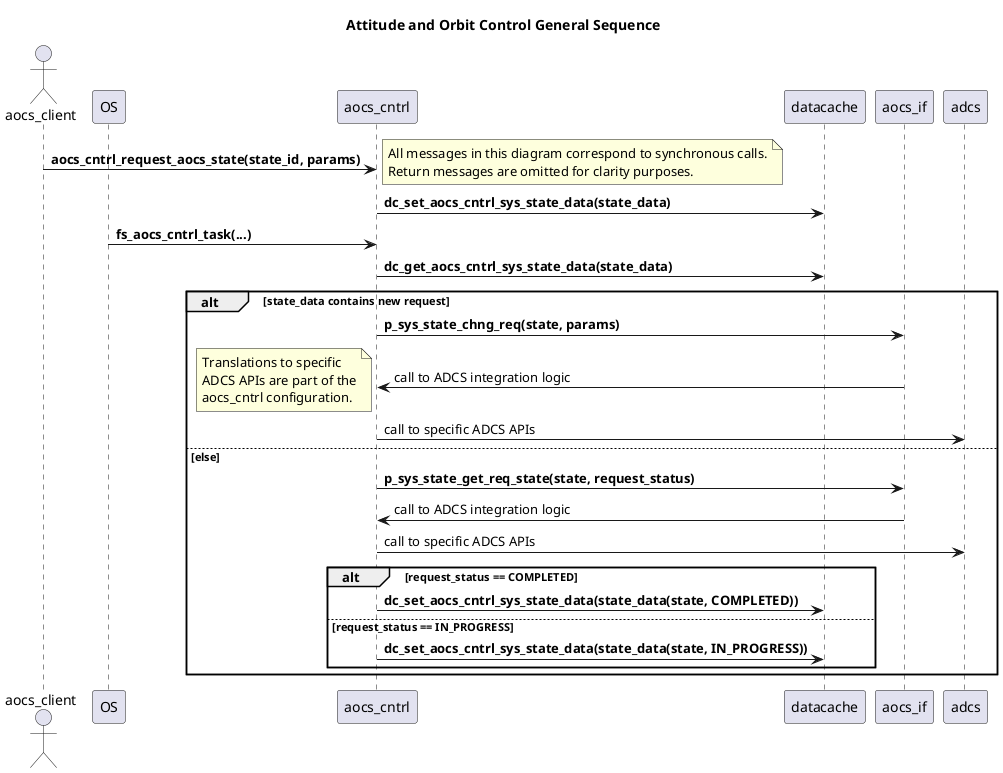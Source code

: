 @startuml
title Attitude and Orbit Control General Sequence


actor aocs_client as AC
participant OS
participant aocs_cntrl as AOCS
participant datacache
participant aocs_if
participant adcs


AC -> AOCS: <b>aocs_cntrl_request_aocs_state(state_id, params)    

note right
    All messages in this diagram correspond to synchronous calls.
    Return messages are omitted for clarity purposes.
end note

AOCS -> datacache: <b>dc_set_aocs_cntrl_sys_state_data(state_data)

OS -> AOCS: <b>fs_aocs_cntrl_task(...)
AOCS -> datacache: <b>dc_get_aocs_cntrl_sys_state_data(state_data)
alt state_data contains new request
AOCS -> aocs_if: <b>p_sys_state_chng_req(state, params)
aocs_if -> AOCS: call to ADCS integration logic
note left
    Translations to specific
    ADCS APIs are part of the
    aocs_cntrl configuration.
end note
AOCS -> adcs: call to specific ADCS APIs
else else
AOCS -> aocs_if: <b>p_sys_state_get_req_state(state, request_status)
aocs_if -> AOCS: call to ADCS integration logic
AOCS -> adcs: call to specific ADCS APIs
alt request_status == COMPLETED
AOCS -> datacache: <b>dc_set_aocs_cntrl_sys_state_data(state_data(state, COMPLETED))
else request_status == IN_PROGRESS
AOCS -> datacache: <b>dc_set_aocs_cntrl_sys_state_data(state_data(state, IN_PROGRESS))
end
end

@enduml